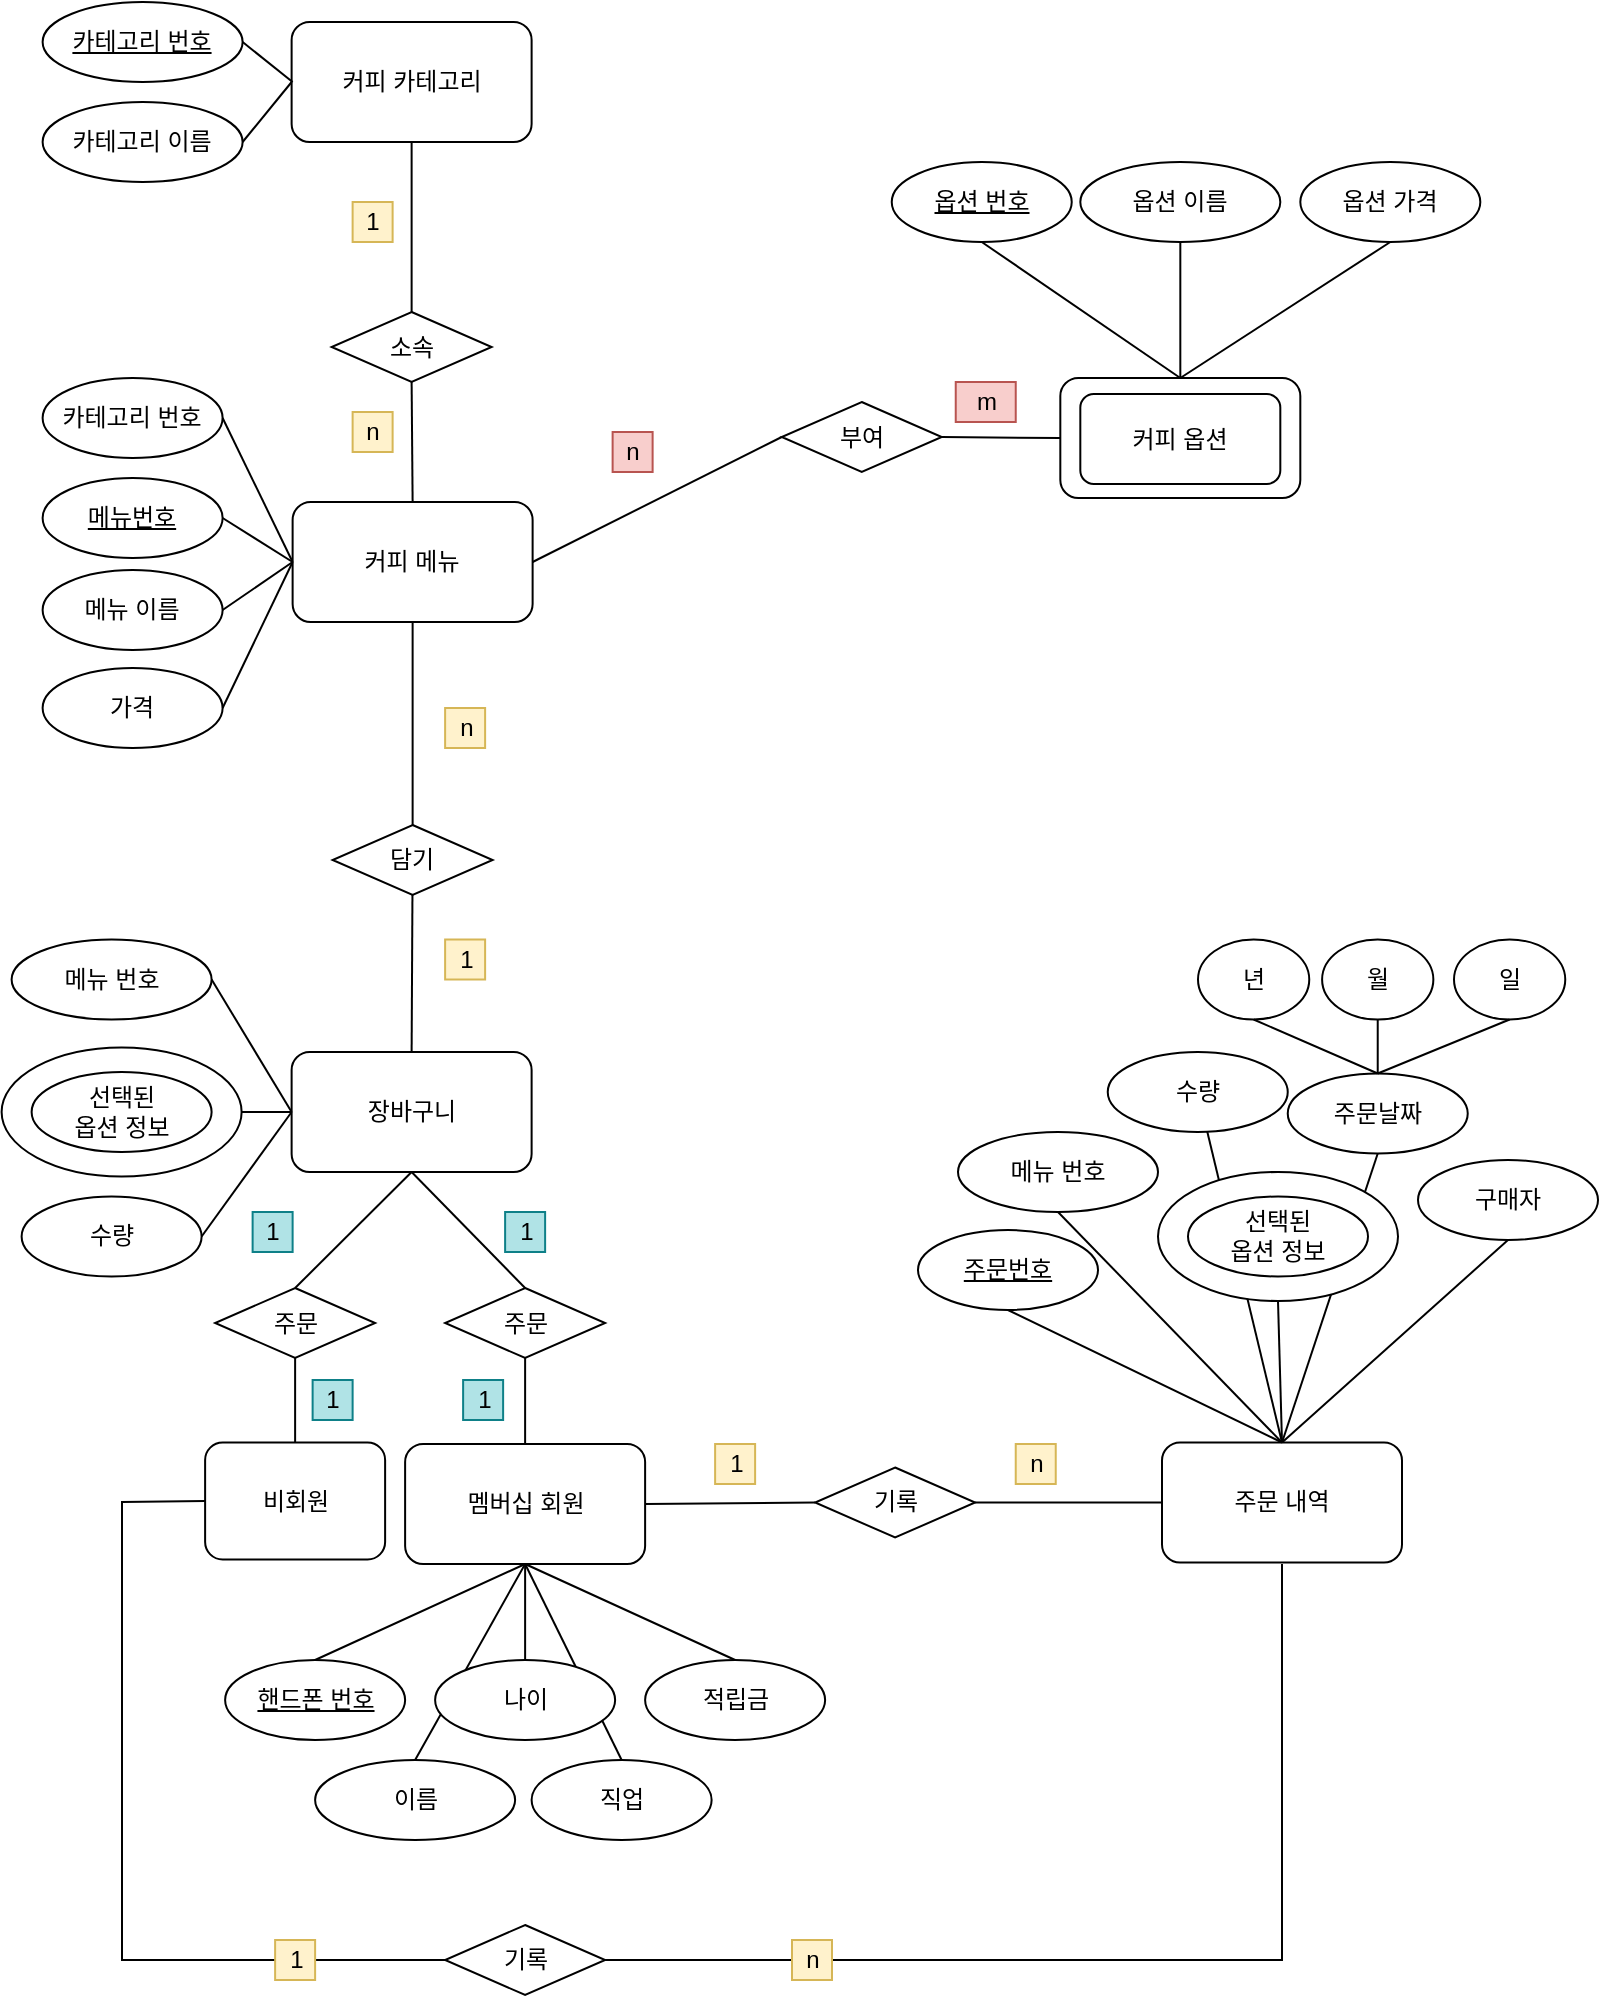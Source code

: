 <mxfile version="19.0.3" type="github">
  <diagram id="R2lEEEUBdFMjLlhIrx00" name="Page-1">
    <mxGraphModel dx="2249" dy="1931" grid="1" gridSize="10" guides="1" tooltips="1" connect="1" arrows="1" fold="1" page="1" pageScale="1" pageWidth="827" pageHeight="1169" math="0" shadow="0" extFonts="Permanent Marker^https://fonts.googleapis.com/css?family=Permanent+Marker">
      <root>
        <mxCell id="0" />
        <mxCell id="1" parent="0" />
        <mxCell id="pPfzWGEt-nVa5YvnVh0--32" value="" style="endArrow=none;html=1;rounded=0;entryX=0.5;entryY=0;entryDx=0;entryDy=0;exitX=0.5;exitY=1;exitDx=0;exitDy=0;" parent="1" source="VNDyjXSrR8N72qDSLMql-27" target="pPfzWGEt-nVa5YvnVh0--31" edge="1">
          <mxGeometry width="50" height="50" relative="1" as="geometry">
            <mxPoint x="-536.44" y="-372.75" as="sourcePoint" />
            <mxPoint x="-426.44" y="-331" as="targetPoint" />
          </mxGeometry>
        </mxCell>
        <mxCell id="D3WyuJAK8kUfvfJcthQa-40" value="" style="endArrow=none;html=1;rounded=0;entryX=0.5;entryY=1;entryDx=0;entryDy=0;exitX=0.5;exitY=0;exitDx=0;exitDy=0;" edge="1" parent="1" source="VNDyjXSrR8N72qDSLMql-43" target="VNDyjXSrR8N72qDSLMql-49">
          <mxGeometry width="50" height="50" relative="1" as="geometry">
            <mxPoint x="-230" y="-604" as="sourcePoint" />
            <mxPoint x="-180" y="-654" as="targetPoint" />
          </mxGeometry>
        </mxCell>
        <mxCell id="D3WyuJAK8kUfvfJcthQa-36" value="" style="endArrow=none;html=1;rounded=0;exitX=0.5;exitY=0;exitDx=0;exitDy=0;" edge="1" parent="1" source="VNDyjXSrR8N72qDSLMql-43" target="VNDyjXSrR8N72qDSLMql-48">
          <mxGeometry width="50" height="50" relative="1" as="geometry">
            <mxPoint x="-230" y="-604" as="sourcePoint" />
            <mxPoint x="-180" y="-564" as="targetPoint" />
          </mxGeometry>
        </mxCell>
        <mxCell id="D3WyuJAK8kUfvfJcthQa-34" value="" style="endArrow=none;html=1;rounded=0;exitX=0.5;exitY=1;exitDx=0;exitDy=0;entryX=0.5;entryY=0;entryDx=0;entryDy=0;" edge="1" parent="1" source="VNDyjXSrR8N72qDSLMql-46" target="VNDyjXSrR8N72qDSLMql-43">
          <mxGeometry width="50" height="50" relative="1" as="geometry">
            <mxPoint x="-355" y="-505.75" as="sourcePoint" />
            <mxPoint x="-180" y="-474" as="targetPoint" />
          </mxGeometry>
        </mxCell>
        <mxCell id="VNDyjXSrR8N72qDSLMql-7" value="커피 카테고리" style="rounded=1;whiteSpace=wrap;html=1;gradientColor=none;direction=east;rotation=0;flipV=1;flipH=1;" parent="1" vertex="1">
          <mxGeometry x="-673.19" y="-1143" width="120" height="60" as="geometry" />
        </mxCell>
        <mxCell id="VNDyjXSrR8N72qDSLMql-10" value="&lt;u&gt;카테고리 번호&lt;/u&gt;" style="ellipse;whiteSpace=wrap;html=1;rounded=0;" parent="1" vertex="1">
          <mxGeometry x="-797.69" y="-1153" width="100" height="40" as="geometry" />
        </mxCell>
        <mxCell id="VNDyjXSrR8N72qDSLMql-12" value="카테고리 이름" style="ellipse;whiteSpace=wrap;html=1;rounded=0;" parent="1" vertex="1">
          <mxGeometry x="-797.69" y="-1103" width="100" height="40" as="geometry" />
        </mxCell>
        <mxCell id="VNDyjXSrR8N72qDSLMql-23" value="소속" style="rhombus;whiteSpace=wrap;html=1;rounded=0;" parent="1" vertex="1">
          <mxGeometry x="-653.19" y="-998" width="80" height="35" as="geometry" />
        </mxCell>
        <mxCell id="VNDyjXSrR8N72qDSLMql-27" value="멤버십 회원" style="rounded=1;whiteSpace=wrap;html=1;" parent="1" vertex="1">
          <mxGeometry x="-616.44" y="-432" width="120" height="60" as="geometry" />
        </mxCell>
        <mxCell id="VNDyjXSrR8N72qDSLMql-30" value="이름" style="ellipse;whiteSpace=wrap;html=1;rounded=0;" parent="1" vertex="1">
          <mxGeometry x="-661.44" y="-274" width="100" height="40" as="geometry" />
        </mxCell>
        <mxCell id="VNDyjXSrR8N72qDSLMql-31" value="" style="endArrow=none;html=1;rounded=0;exitX=0.5;exitY=0;exitDx=0;exitDy=0;entryX=0.5;entryY=1;entryDx=0;entryDy=0;" parent="1" source="VNDyjXSrR8N72qDSLMql-30" target="VNDyjXSrR8N72qDSLMql-27" edge="1">
          <mxGeometry width="50" height="50" relative="1" as="geometry">
            <mxPoint x="-315.44" y="-182" as="sourcePoint" />
            <mxPoint x="-535.44" y="-372" as="targetPoint" />
          </mxGeometry>
        </mxCell>
        <mxCell id="VNDyjXSrR8N72qDSLMql-32" value="&lt;u&gt;핸드폰 번호&lt;/u&gt;" style="ellipse;whiteSpace=wrap;html=1;rounded=0;" parent="1" vertex="1">
          <mxGeometry x="-706.44" y="-324" width="90" height="40" as="geometry" />
        </mxCell>
        <mxCell id="VNDyjXSrR8N72qDSLMql-33" value="적립금" style="ellipse;whiteSpace=wrap;html=1;rounded=0;" parent="1" vertex="1">
          <mxGeometry x="-496.44" y="-324" width="90" height="40" as="geometry" />
        </mxCell>
        <mxCell id="VNDyjXSrR8N72qDSLMql-34" value="" style="endArrow=none;html=1;rounded=0;entryX=0.5;entryY=0;entryDx=0;entryDy=0;exitX=0.5;exitY=1;exitDx=0;exitDy=0;" parent="1" source="VNDyjXSrR8N72qDSLMql-27" target="VNDyjXSrR8N72qDSLMql-32" edge="1">
          <mxGeometry width="50" height="50" relative="1" as="geometry">
            <mxPoint x="-460" y="-464" as="sourcePoint" />
            <mxPoint x="-595.44" y="-232" as="targetPoint" />
          </mxGeometry>
        </mxCell>
        <mxCell id="VNDyjXSrR8N72qDSLMql-35" value="" style="endArrow=none;html=1;rounded=0;entryX=0.5;entryY=0;entryDx=0;entryDy=0;exitX=0.5;exitY=1;exitDx=0;exitDy=0;" parent="1" source="VNDyjXSrR8N72qDSLMql-27" target="VNDyjXSrR8N72qDSLMql-33" edge="1">
          <mxGeometry width="50" height="50" relative="1" as="geometry">
            <mxPoint x="-536.44" y="-372.75" as="sourcePoint" />
            <mxPoint x="-390.44" y="-332" as="targetPoint" />
          </mxGeometry>
        </mxCell>
        <mxCell id="VNDyjXSrR8N72qDSLMql-43" value="주문 내역" style="rounded=1;whiteSpace=wrap;html=1;" parent="1" vertex="1">
          <mxGeometry x="-238" y="-432.75" width="120" height="60" as="geometry" />
        </mxCell>
        <mxCell id="VNDyjXSrR8N72qDSLMql-46" value="메뉴 번호" style="ellipse;whiteSpace=wrap;html=1;rounded=0;" parent="1" vertex="1">
          <mxGeometry x="-340" y="-588" width="100" height="40" as="geometry" />
        </mxCell>
        <mxCell id="VNDyjXSrR8N72qDSLMql-49" value="주문날짜" style="ellipse;whiteSpace=wrap;html=1;rounded=0;" parent="1" vertex="1">
          <mxGeometry x="-175.13" y="-617.25" width="90" height="40" as="geometry" />
        </mxCell>
        <mxCell id="VNDyjXSrR8N72qDSLMql-70" value="커피 옵션" style="rounded=1;whiteSpace=wrap;html=1;" parent="1" vertex="1">
          <mxGeometry x="-288.84" y="-965" width="120" height="60" as="geometry" />
        </mxCell>
        <mxCell id="VNDyjXSrR8N72qDSLMql-72" value="&lt;u&gt;옵션 번호&lt;/u&gt;" style="ellipse;whiteSpace=wrap;html=1;rounded=0;" parent="1" vertex="1">
          <mxGeometry x="-373.13" y="-1073" width="90" height="40" as="geometry" />
        </mxCell>
        <mxCell id="VNDyjXSrR8N72qDSLMql-73" value="옵션 이름" style="ellipse;whiteSpace=wrap;html=1;rounded=0;" parent="1" vertex="1">
          <mxGeometry x="-278.84" y="-1073" width="100" height="40" as="geometry" />
        </mxCell>
        <mxCell id="VNDyjXSrR8N72qDSLMql-75" value="옵션 가격" style="ellipse;whiteSpace=wrap;html=1;rounded=0;" parent="1" vertex="1">
          <mxGeometry x="-168.84" y="-1073" width="90" height="40" as="geometry" />
        </mxCell>
        <mxCell id="VNDyjXSrR8N72qDSLMql-79" value="가격" style="ellipse;whiteSpace=wrap;html=1;rounded=0;" parent="1" vertex="1">
          <mxGeometry x="-797.69" y="-820" width="90" height="40" as="geometry" />
        </mxCell>
        <mxCell id="VNDyjXSrR8N72qDSLMql-92" value="구매자" style="ellipse;whiteSpace=wrap;html=1;rounded=0;" parent="1" vertex="1">
          <mxGeometry x="-110" y="-574" width="90" height="40" as="geometry" />
        </mxCell>
        <mxCell id="_uLtGZnAYqpJWhKQmBAT-6" value="커피 메뉴" style="rounded=1;whiteSpace=wrap;html=1;" parent="1" vertex="1">
          <mxGeometry x="-672.69" y="-903" width="120" height="60" as="geometry" />
        </mxCell>
        <mxCell id="_uLtGZnAYqpJWhKQmBAT-8" value="카테고리 번호" style="ellipse;whiteSpace=wrap;html=1;rounded=0;" parent="1" vertex="1">
          <mxGeometry x="-797.69" y="-965" width="90" height="40" as="geometry" />
        </mxCell>
        <mxCell id="_uLtGZnAYqpJWhKQmBAT-9" value="&lt;u&gt;메뉴번호&lt;/u&gt;" style="ellipse;whiteSpace=wrap;html=1;rounded=0;" parent="1" vertex="1">
          <mxGeometry x="-797.69" y="-915" width="90" height="40" as="geometry" />
        </mxCell>
        <mxCell id="_uLtGZnAYqpJWhKQmBAT-11" value="메뉴 이름" style="ellipse;whiteSpace=wrap;html=1;rounded=0;" parent="1" vertex="1">
          <mxGeometry x="-797.69" y="-869" width="90" height="40" as="geometry" />
        </mxCell>
        <mxCell id="_uLtGZnAYqpJWhKQmBAT-38" value="담기" style="rhombus;whiteSpace=wrap;html=1;rounded=0;" parent="1" vertex="1">
          <mxGeometry x="-652.69" y="-741.5" width="80" height="35" as="geometry" />
        </mxCell>
        <mxCell id="_uLtGZnAYqpJWhKQmBAT-52" value="부여" style="rhombus;whiteSpace=wrap;html=1;rounded=0;" parent="1" vertex="1">
          <mxGeometry x="-428.13" y="-953" width="80" height="35" as="geometry" />
        </mxCell>
        <mxCell id="_uLtGZnAYqpJWhKQmBAT-57" value="비회원" style="rounded=1;whiteSpace=wrap;html=1;" parent="1" vertex="1">
          <mxGeometry x="-716.44" y="-432.75" width="90" height="58.5" as="geometry" />
        </mxCell>
        <mxCell id="OKHSGFsuie3Eki310nX8-4" value="년" style="ellipse;whiteSpace=wrap;html=1;rounded=0;" parent="1" vertex="1">
          <mxGeometry x="-220.0" y="-684.25" width="55.63" height="40" as="geometry" />
        </mxCell>
        <mxCell id="OKHSGFsuie3Eki310nX8-5" value="월" style="ellipse;whiteSpace=wrap;html=1;rounded=0;" parent="1" vertex="1">
          <mxGeometry x="-157.95" y="-684.25" width="55.63" height="40" as="geometry" />
        </mxCell>
        <mxCell id="OKHSGFsuie3Eki310nX8-6" value="일" style="ellipse;whiteSpace=wrap;html=1;rounded=0;" parent="1" vertex="1">
          <mxGeometry x="-92" y="-684.25" width="55.63" height="40" as="geometry" />
        </mxCell>
        <mxCell id="OKHSGFsuie3Eki310nX8-7" value="" style="endArrow=none;html=1;rounded=0;entryX=0.5;entryY=0;entryDx=0;entryDy=0;exitX=0.5;exitY=1;exitDx=0;exitDy=0;" parent="1" source="OKHSGFsuie3Eki310nX8-4" target="VNDyjXSrR8N72qDSLMql-49" edge="1">
          <mxGeometry width="50" height="50" relative="1" as="geometry">
            <mxPoint x="-187.63" y="-463.5" as="sourcePoint" />
            <mxPoint x="-133.21" y="-569.213" as="targetPoint" />
          </mxGeometry>
        </mxCell>
        <mxCell id="OKHSGFsuie3Eki310nX8-8" value="" style="endArrow=none;html=1;rounded=0;entryX=0.5;entryY=0;entryDx=0;entryDy=0;exitX=0.5;exitY=1;exitDx=0;exitDy=0;" parent="1" source="OKHSGFsuie3Eki310nX8-5" edge="1" target="VNDyjXSrR8N72qDSLMql-49">
          <mxGeometry width="50" height="50" relative="1" as="geometry">
            <mxPoint x="-154.185" y="-533.5" as="sourcePoint" />
            <mxPoint x="-101.065" y="-563.5" as="targetPoint" />
          </mxGeometry>
        </mxCell>
        <mxCell id="OKHSGFsuie3Eki310nX8-9" value="" style="endArrow=none;html=1;rounded=0;exitX=0.5;exitY=1;exitDx=0;exitDy=0;entryX=0.5;entryY=0;entryDx=0;entryDy=0;" parent="1" source="OKHSGFsuie3Eki310nX8-6" target="VNDyjXSrR8N72qDSLMql-49" edge="1">
          <mxGeometry width="50" height="50" relative="1" as="geometry">
            <mxPoint x="-91.995" y="-533.5" as="sourcePoint" />
            <mxPoint x="-100.5" y="-599.5" as="targetPoint" />
          </mxGeometry>
        </mxCell>
        <mxCell id="pPfzWGEt-nVa5YvnVh0--6" value="" style="endArrow=none;html=1;rounded=0;exitX=0.5;exitY=0;exitDx=0;exitDy=0;entryX=0.5;entryY=1;entryDx=0;entryDy=0;" parent="1" source="_uLtGZnAYqpJWhKQmBAT-38" target="_uLtGZnAYqpJWhKQmBAT-6" edge="1">
          <mxGeometry width="50" height="50" relative="1" as="geometry">
            <mxPoint x="-717.69" y="-403" as="sourcePoint" />
            <mxPoint x="-602.69" y="-618" as="targetPoint" />
          </mxGeometry>
        </mxCell>
        <mxCell id="pPfzWGEt-nVa5YvnVh0--8" value="" style="endArrow=none;html=1;rounded=0;entryX=0.5;entryY=1;entryDx=0;entryDy=0;exitX=0.5;exitY=0;exitDx=0;exitDy=0;" parent="1" source="VNDyjXSrR8N72qDSLMql-23" target="VNDyjXSrR8N72qDSLMql-7" edge="1">
          <mxGeometry width="50" height="50" relative="1" as="geometry">
            <mxPoint x="-552.69" y="-993" as="sourcePoint" />
            <mxPoint x="-502.69" y="-1043" as="targetPoint" />
          </mxGeometry>
        </mxCell>
        <mxCell id="pPfzWGEt-nVa5YvnVh0--9" value="" style="endArrow=none;html=1;rounded=0;exitX=0.5;exitY=0;exitDx=0;exitDy=0;entryX=0.5;entryY=1;entryDx=0;entryDy=0;" parent="1" source="_uLtGZnAYqpJWhKQmBAT-6" target="VNDyjXSrR8N72qDSLMql-23" edge="1">
          <mxGeometry width="50" height="50" relative="1" as="geometry">
            <mxPoint x="-552.69" y="-993" as="sourcePoint" />
            <mxPoint x="-502.69" y="-1043" as="targetPoint" />
          </mxGeometry>
        </mxCell>
        <mxCell id="pPfzWGEt-nVa5YvnVh0--14" value="" style="endArrow=none;html=1;rounded=0;entryX=0;entryY=0.5;entryDx=0;entryDy=0;exitX=1;exitY=0.5;exitDx=0;exitDy=0;" parent="1" source="VNDyjXSrR8N72qDSLMql-12" target="VNDyjXSrR8N72qDSLMql-7" edge="1">
          <mxGeometry width="50" height="50" relative="1" as="geometry">
            <mxPoint x="-273.19" y="-843" as="sourcePoint" />
            <mxPoint x="-223.19" y="-893" as="targetPoint" />
          </mxGeometry>
        </mxCell>
        <mxCell id="pPfzWGEt-nVa5YvnVh0--15" value="" style="endArrow=none;html=1;rounded=0;entryX=1;entryY=0.5;entryDx=0;entryDy=0;" parent="1" target="VNDyjXSrR8N72qDSLMql-10" edge="1">
          <mxGeometry width="50" height="50" relative="1" as="geometry">
            <mxPoint x="-672.69" y="-1113" as="sourcePoint" />
            <mxPoint x="-603.19" y="-1073" as="targetPoint" />
          </mxGeometry>
        </mxCell>
        <mxCell id="pPfzWGEt-nVa5YvnVh0--21" value="" style="endArrow=none;html=1;rounded=0;exitX=1;exitY=0.5;exitDx=0;exitDy=0;entryX=0;entryY=0.5;entryDx=0;entryDy=0;" parent="1" source="_uLtGZnAYqpJWhKQmBAT-8" target="_uLtGZnAYqpJWhKQmBAT-6" edge="1">
          <mxGeometry width="50" height="50" relative="1" as="geometry">
            <mxPoint x="-272.69" y="-793" as="sourcePoint" />
            <mxPoint x="-222.69" y="-843" as="targetPoint" />
          </mxGeometry>
        </mxCell>
        <mxCell id="pPfzWGEt-nVa5YvnVh0--22" value="" style="endArrow=none;html=1;rounded=0;exitX=1;exitY=0.5;exitDx=0;exitDy=0;entryX=0;entryY=0.5;entryDx=0;entryDy=0;" parent="1" source="_uLtGZnAYqpJWhKQmBAT-9" target="_uLtGZnAYqpJWhKQmBAT-6" edge="1">
          <mxGeometry width="50" height="50" relative="1" as="geometry">
            <mxPoint x="-697.69" y="-933" as="sourcePoint" />
            <mxPoint x="-662.69" y="-863" as="targetPoint" />
          </mxGeometry>
        </mxCell>
        <mxCell id="pPfzWGEt-nVa5YvnVh0--23" value="" style="endArrow=none;html=1;rounded=0;exitX=1;exitY=0.5;exitDx=0;exitDy=0;entryX=0;entryY=0.5;entryDx=0;entryDy=0;" parent="1" source="_uLtGZnAYqpJWhKQmBAT-11" target="_uLtGZnAYqpJWhKQmBAT-6" edge="1">
          <mxGeometry width="50" height="50" relative="1" as="geometry">
            <mxPoint x="-697.69" y="-883" as="sourcePoint" />
            <mxPoint x="-672.69" y="-873" as="targetPoint" />
          </mxGeometry>
        </mxCell>
        <mxCell id="pPfzWGEt-nVa5YvnVh0--24" value="" style="endArrow=none;html=1;rounded=0;exitX=1;exitY=0.5;exitDx=0;exitDy=0;" parent="1" source="VNDyjXSrR8N72qDSLMql-79" edge="1">
          <mxGeometry width="50" height="50" relative="1" as="geometry">
            <mxPoint x="-697.69" y="-837" as="sourcePoint" />
            <mxPoint x="-672.69" y="-873" as="targetPoint" />
          </mxGeometry>
        </mxCell>
        <mxCell id="pPfzWGEt-nVa5YvnVh0--26" value="커피 옵션" style="rounded=1;whiteSpace=wrap;html=1;" parent="1" vertex="1">
          <mxGeometry x="-278.84" y="-957" width="100" height="45" as="geometry" />
        </mxCell>
        <mxCell id="pPfzWGEt-nVa5YvnVh0--28" value="나이" style="ellipse;whiteSpace=wrap;html=1;rounded=0;" parent="1" vertex="1">
          <mxGeometry x="-601.44" y="-324" width="90" height="40" as="geometry" />
        </mxCell>
        <mxCell id="pPfzWGEt-nVa5YvnVh0--29" value="" style="endArrow=none;html=1;rounded=0;entryX=0.5;entryY=0;entryDx=0;entryDy=0;exitX=0.5;exitY=1;exitDx=0;exitDy=0;" parent="1" source="VNDyjXSrR8N72qDSLMql-27" target="pPfzWGEt-nVa5YvnVh0--28" edge="1">
          <mxGeometry width="50" height="50" relative="1" as="geometry">
            <mxPoint x="-536.44" y="-372.75" as="sourcePoint" />
            <mxPoint x="-486.44" y="-331" as="targetPoint" />
          </mxGeometry>
        </mxCell>
        <mxCell id="pPfzWGEt-nVa5YvnVh0--31" value="직업" style="ellipse;whiteSpace=wrap;html=1;rounded=0;" parent="1" vertex="1">
          <mxGeometry x="-553.19" y="-274" width="90" height="40" as="geometry" />
        </mxCell>
        <mxCell id="pPfzWGEt-nVa5YvnVh0--34" value="" style="endArrow=none;html=1;rounded=0;entryX=0;entryY=0.5;entryDx=0;entryDy=0;exitX=1;exitY=0.5;exitDx=0;exitDy=0;" parent="1" source="_uLtGZnAYqpJWhKQmBAT-6" target="_uLtGZnAYqpJWhKQmBAT-52" edge="1">
          <mxGeometry width="50" height="50" relative="1" as="geometry">
            <mxPoint x="-553.19" y="-913" as="sourcePoint" />
            <mxPoint x="-503.19" y="-963" as="targetPoint" />
          </mxGeometry>
        </mxCell>
        <mxCell id="pPfzWGEt-nVa5YvnVh0--38" value="" style="endArrow=none;html=1;rounded=0;entryX=0;entryY=0.5;entryDx=0;entryDy=0;exitX=1;exitY=0.5;exitDx=0;exitDy=0;" parent="1" source="_uLtGZnAYqpJWhKQmBAT-52" target="VNDyjXSrR8N72qDSLMql-70" edge="1">
          <mxGeometry width="50" height="50" relative="1" as="geometry">
            <mxPoint x="-348.13" y="-945.5" as="sourcePoint" />
            <mxPoint x="-408.13" y="-865.5" as="targetPoint" />
          </mxGeometry>
        </mxCell>
        <mxCell id="pPfzWGEt-nVa5YvnVh0--39" value="" style="endArrow=none;html=1;rounded=0;entryX=0.5;entryY=1;entryDx=0;entryDy=0;exitX=0.5;exitY=0;exitDx=0;exitDy=0;" parent="1" source="VNDyjXSrR8N72qDSLMql-70" target="VNDyjXSrR8N72qDSLMql-72" edge="1">
          <mxGeometry width="50" height="50" relative="1" as="geometry">
            <mxPoint x="-198.13" y="-763" as="sourcePoint" />
            <mxPoint x="-148.13" y="-813" as="targetPoint" />
          </mxGeometry>
        </mxCell>
        <mxCell id="pPfzWGEt-nVa5YvnVh0--40" value="" style="endArrow=none;html=1;rounded=0;entryX=0.5;entryY=1;entryDx=0;entryDy=0;exitX=0.5;exitY=0;exitDx=0;exitDy=0;" parent="1" source="VNDyjXSrR8N72qDSLMql-70" target="VNDyjXSrR8N72qDSLMql-75" edge="1">
          <mxGeometry width="50" height="50" relative="1" as="geometry">
            <mxPoint x="-228.13" y="-963" as="sourcePoint" />
            <mxPoint x="-393.13" y="-1043" as="targetPoint" />
          </mxGeometry>
        </mxCell>
        <mxCell id="pPfzWGEt-nVa5YvnVh0--41" value="" style="endArrow=none;html=1;rounded=0;entryX=0.5;entryY=1;entryDx=0;entryDy=0;exitX=0.5;exitY=0;exitDx=0;exitDy=0;" parent="1" source="VNDyjXSrR8N72qDSLMql-70" target="VNDyjXSrR8N72qDSLMql-73" edge="1">
          <mxGeometry width="50" height="50" relative="1" as="geometry">
            <mxPoint x="23.12" y="-949.02" as="sourcePoint" />
            <mxPoint x="-44.93" y="-1033" as="targetPoint" />
          </mxGeometry>
        </mxCell>
        <mxCell id="ZSxbF1ZaAz4A589M91Cz-1" value="1" style="text;html=1;align=center;verticalAlign=middle;resizable=0;points=[];autosize=1;strokeColor=#d6b656;fillColor=#fff2cc;" parent="1" vertex="1">
          <mxGeometry x="-642.69" y="-1053" width="20" height="20" as="geometry" />
        </mxCell>
        <mxCell id="ZSxbF1ZaAz4A589M91Cz-2" value="n" style="text;html=1;align=center;verticalAlign=middle;resizable=0;points=[];autosize=1;strokeColor=#d6b656;fillColor=#fff2cc;" parent="1" vertex="1">
          <mxGeometry x="-642.69" y="-948" width="20" height="20" as="geometry" />
        </mxCell>
        <mxCell id="ZSxbF1ZaAz4A589M91Cz-3" value="n" style="text;html=1;align=center;verticalAlign=middle;resizable=0;points=[];autosize=1;strokeColor=#b85450;fillColor=#f8cecc;" parent="1" vertex="1">
          <mxGeometry x="-512.69" y="-938" width="20" height="20" as="geometry" />
        </mxCell>
        <mxCell id="ZSxbF1ZaAz4A589M91Cz-4" value="m" style="text;html=1;align=center;verticalAlign=middle;resizable=0;points=[];autosize=1;strokeColor=#b85450;fillColor=#f8cecc;" parent="1" vertex="1">
          <mxGeometry x="-341.13" y="-963" width="30" height="20" as="geometry" />
        </mxCell>
        <mxCell id="ZSxbF1ZaAz4A589M91Cz-44" value="장바구니" style="rounded=1;whiteSpace=wrap;html=1;" parent="1" vertex="1">
          <mxGeometry x="-673.19" y="-628" width="120" height="60" as="geometry" />
        </mxCell>
        <mxCell id="ZSxbF1ZaAz4A589M91Cz-47" value="메뉴 번호" style="ellipse;whiteSpace=wrap;html=1;rounded=0;" parent="1" vertex="1">
          <mxGeometry x="-813.19" y="-684.25" width="100" height="40" as="geometry" />
        </mxCell>
        <mxCell id="ZSxbF1ZaAz4A589M91Cz-48" value="" style="endArrow=none;html=1;rounded=0;exitX=1;exitY=0.5;exitDx=0;exitDy=0;entryX=0;entryY=0.5;entryDx=0;entryDy=0;" parent="1" source="ZSxbF1ZaAz4A589M91Cz-47" target="ZSxbF1ZaAz4A589M91Cz-44" edge="1">
          <mxGeometry width="50" height="50" relative="1" as="geometry">
            <mxPoint x="-8.19" y="-590.25" as="sourcePoint" />
            <mxPoint x="-278.19" y="-810.25" as="targetPoint" />
          </mxGeometry>
        </mxCell>
        <mxCell id="ZSxbF1ZaAz4A589M91Cz-49" value="수량" style="ellipse;whiteSpace=wrap;html=1;rounded=0;" parent="1" vertex="1">
          <mxGeometry x="-808.19" y="-555.75" width="90" height="40" as="geometry" />
        </mxCell>
        <mxCell id="ZSxbF1ZaAz4A589M91Cz-51" value="" style="endArrow=none;html=1;rounded=0;entryX=1;entryY=0.5;entryDx=0;entryDy=0;exitX=0;exitY=0.5;exitDx=0;exitDy=0;" parent="1" source="ZSxbF1ZaAz4A589M91Cz-44" target="ZSxbF1ZaAz4A589M91Cz-49" edge="1">
          <mxGeometry width="50" height="50" relative="1" as="geometry">
            <mxPoint x="-278.19" y="-814.25" as="sourcePoint" />
            <mxPoint x="-288.19" y="-640.25" as="targetPoint" />
          </mxGeometry>
        </mxCell>
        <mxCell id="ZSxbF1ZaAz4A589M91Cz-65" value="" style="ellipse;whiteSpace=wrap;html=1;rounded=0;" parent="1" vertex="1">
          <mxGeometry x="-818.19" y="-630.25" width="120" height="64.5" as="geometry" />
        </mxCell>
        <mxCell id="ZSxbF1ZaAz4A589M91Cz-67" value="선택된&lt;br&gt;옵션 정보" style="ellipse;whiteSpace=wrap;html=1;rounded=0;" parent="1" vertex="1">
          <mxGeometry x="-803.19" y="-618" width="90" height="40" as="geometry" />
        </mxCell>
        <mxCell id="ZSxbF1ZaAz4A589M91Cz-69" value="" style="endArrow=none;html=1;rounded=0;fontColor=#000000;exitX=1;exitY=0.5;exitDx=0;exitDy=0;entryX=0;entryY=0.5;entryDx=0;entryDy=0;" parent="1" source="ZSxbF1ZaAz4A589M91Cz-65" target="ZSxbF1ZaAz4A589M91Cz-44" edge="1">
          <mxGeometry width="50" height="50" relative="1" as="geometry">
            <mxPoint x="-198.19" y="-634.25" as="sourcePoint" />
            <mxPoint x="-278.19" y="-810.25" as="targetPoint" />
          </mxGeometry>
        </mxCell>
        <mxCell id="ZSxbF1ZaAz4A589M91Cz-70" value="" style="endArrow=none;html=1;rounded=0;exitX=0.5;exitY=0;exitDx=0;exitDy=0;" parent="1" source="ZSxbF1ZaAz4A589M91Cz-44" target="_uLtGZnAYqpJWhKQmBAT-38" edge="1">
          <mxGeometry width="50" height="50" relative="1" as="geometry">
            <mxPoint x="-602.69" y="-731.5" as="sourcePoint" />
            <mxPoint x="-610" y="-704" as="targetPoint" />
          </mxGeometry>
        </mxCell>
        <mxCell id="ZSxbF1ZaAz4A589M91Cz-71" value="" style="ellipse;whiteSpace=wrap;html=1;rounded=0;" parent="1" vertex="1">
          <mxGeometry x="-240.0" y="-568" width="120" height="64.5" as="geometry" />
        </mxCell>
        <mxCell id="ZSxbF1ZaAz4A589M91Cz-72" value="선택된&lt;br&gt;옵션 정보" style="ellipse;whiteSpace=wrap;html=1;rounded=0;" parent="1" vertex="1">
          <mxGeometry x="-225.0" y="-555.75" width="90" height="40" as="geometry" />
        </mxCell>
        <mxCell id="VNDyjXSrR8N72qDSLMql-45" value="&lt;u&gt;주문번호&lt;/u&gt;" style="ellipse;whiteSpace=wrap;html=1;rounded=0;" parent="1" vertex="1">
          <mxGeometry x="-360" y="-539" width="90" height="40" as="geometry" />
        </mxCell>
        <mxCell id="VNDyjXSrR8N72qDSLMql-48" value="수량" style="ellipse;whiteSpace=wrap;html=1;rounded=0;" parent="1" vertex="1">
          <mxGeometry x="-265.13" y="-628" width="90" height="40" as="geometry" />
        </mxCell>
        <mxCell id="D3WyuJAK8kUfvfJcthQa-6" value="" style="endArrow=none;html=1;rounded=0;exitX=0.5;exitY=0;exitDx=0;exitDy=0;entryX=0.5;entryY=1;entryDx=0;entryDy=0;startArrow=none;" edge="1" parent="1" source="D3WyuJAK8kUfvfJcthQa-9" target="ZSxbF1ZaAz4A589M91Cz-44">
          <mxGeometry width="50" height="50" relative="1" as="geometry">
            <mxPoint x="-360" y="-644" as="sourcePoint" />
            <mxPoint x="-310" y="-694" as="targetPoint" />
          </mxGeometry>
        </mxCell>
        <mxCell id="D3WyuJAK8kUfvfJcthQa-7" value="" style="endArrow=none;html=1;rounded=0;exitX=0.5;exitY=0;exitDx=0;exitDy=0;entryX=0.5;entryY=1;entryDx=0;entryDy=0;startArrow=none;" edge="1" parent="1" source="D3WyuJAK8kUfvfJcthQa-8" target="ZSxbF1ZaAz4A589M91Cz-44">
          <mxGeometry width="50" height="50" relative="1" as="geometry">
            <mxPoint x="-360" y="-644" as="sourcePoint" />
            <mxPoint x="-310" y="-694" as="targetPoint" />
          </mxGeometry>
        </mxCell>
        <mxCell id="D3WyuJAK8kUfvfJcthQa-9" value="주문" style="rhombus;whiteSpace=wrap;html=1;rounded=0;" vertex="1" parent="1">
          <mxGeometry x="-711.44" y="-510" width="80" height="35" as="geometry" />
        </mxCell>
        <mxCell id="D3WyuJAK8kUfvfJcthQa-10" value="" style="endArrow=none;html=1;rounded=0;exitX=0.5;exitY=0;exitDx=0;exitDy=0;entryX=0.5;entryY=1;entryDx=0;entryDy=0;" edge="1" parent="1" source="_uLtGZnAYqpJWhKQmBAT-57" target="D3WyuJAK8kUfvfJcthQa-9">
          <mxGeometry width="50" height="50" relative="1" as="geometry">
            <mxPoint x="-723" y="-432" as="sourcePoint" />
            <mxPoint x="-611.19" y="-526" as="targetPoint" />
          </mxGeometry>
        </mxCell>
        <mxCell id="D3WyuJAK8kUfvfJcthQa-8" value="주문" style="rhombus;whiteSpace=wrap;html=1;rounded=0;" vertex="1" parent="1">
          <mxGeometry x="-596.44" y="-510" width="80" height="35" as="geometry" />
        </mxCell>
        <mxCell id="D3WyuJAK8kUfvfJcthQa-11" value="" style="endArrow=none;html=1;rounded=0;exitX=0.5;exitY=0;exitDx=0;exitDy=0;entryX=0.5;entryY=1;entryDx=0;entryDy=0;" edge="1" parent="1" source="VNDyjXSrR8N72qDSLMql-27" target="D3WyuJAK8kUfvfJcthQa-8">
          <mxGeometry width="50" height="50" relative="1" as="geometry">
            <mxPoint x="-536.44" y="-432.75" as="sourcePoint" />
            <mxPoint x="-611.19" y="-526" as="targetPoint" />
          </mxGeometry>
        </mxCell>
        <mxCell id="D3WyuJAK8kUfvfJcthQa-20" value="기록" style="rhombus;whiteSpace=wrap;html=1;rounded=0;" vertex="1" parent="1">
          <mxGeometry x="-596.44" y="-191.5" width="80" height="35" as="geometry" />
        </mxCell>
        <mxCell id="D3WyuJAK8kUfvfJcthQa-25" value="" style="endArrow=none;html=1;rounded=0;entryX=0;entryY=0.5;entryDx=0;entryDy=0;exitX=0;exitY=0.5;exitDx=0;exitDy=0;" edge="1" parent="1" source="D3WyuJAK8kUfvfJcthQa-20" target="_uLtGZnAYqpJWhKQmBAT-57">
          <mxGeometry width="50" height="50" relative="1" as="geometry">
            <mxPoint x="-758" y="-92" as="sourcePoint" />
            <mxPoint x="-775" y="-361" as="targetPoint" />
            <Array as="points">
              <mxPoint x="-758" y="-174" />
              <mxPoint x="-758" y="-403" />
            </Array>
          </mxGeometry>
        </mxCell>
        <mxCell id="D3WyuJAK8kUfvfJcthQa-26" value="기록" style="rhombus;whiteSpace=wrap;html=1;rounded=0;" vertex="1" parent="1">
          <mxGeometry x="-411.44" y="-420.25" width="80" height="35" as="geometry" />
        </mxCell>
        <mxCell id="D3WyuJAK8kUfvfJcthQa-27" value="" style="endArrow=none;html=1;rounded=0;exitX=1;exitY=0.5;exitDx=0;exitDy=0;entryX=0;entryY=0.5;entryDx=0;entryDy=0;" edge="1" parent="1" source="VNDyjXSrR8N72qDSLMql-27" target="D3WyuJAK8kUfvfJcthQa-26">
          <mxGeometry width="50" height="50" relative="1" as="geometry">
            <mxPoint x="-476.44" y="-402.75" as="sourcePoint" />
            <mxPoint x="-308" y="-332" as="targetPoint" />
          </mxGeometry>
        </mxCell>
        <mxCell id="D3WyuJAK8kUfvfJcthQa-28" value="" style="endArrow=none;html=1;rounded=0;exitX=1;exitY=0.5;exitDx=0;exitDy=0;" edge="1" parent="1" source="D3WyuJAK8kUfvfJcthQa-26" target="VNDyjXSrR8N72qDSLMql-43">
          <mxGeometry width="50" height="50" relative="1" as="geometry">
            <mxPoint x="-455.44" y="-392" as="sourcePoint" />
            <mxPoint x="-379.13" y="-392" as="targetPoint" />
          </mxGeometry>
        </mxCell>
        <mxCell id="D3WyuJAK8kUfvfJcthQa-29" value="" style="endArrow=none;html=1;rounded=0;exitX=1;exitY=0.5;exitDx=0;exitDy=0;" edge="1" parent="1" source="D3WyuJAK8kUfvfJcthQa-20">
          <mxGeometry width="50" height="50" relative="1" as="geometry">
            <mxPoint x="-490.69" y="-101.59" as="sourcePoint" />
            <mxPoint x="-178" y="-372" as="targetPoint" />
            <Array as="points">
              <mxPoint x="-178" y="-174" />
            </Array>
          </mxGeometry>
        </mxCell>
        <mxCell id="D3WyuJAK8kUfvfJcthQa-33" value="" style="endArrow=none;html=1;rounded=0;exitX=0.5;exitY=1;exitDx=0;exitDy=0;entryX=0.5;entryY=0;entryDx=0;entryDy=0;" edge="1" parent="1" source="VNDyjXSrR8N72qDSLMql-45" target="VNDyjXSrR8N72qDSLMql-43">
          <mxGeometry width="50" height="50" relative="1" as="geometry">
            <mxPoint x="-313" y="-457" as="sourcePoint" />
            <mxPoint x="-178" y="-612" as="targetPoint" />
          </mxGeometry>
        </mxCell>
        <mxCell id="D3WyuJAK8kUfvfJcthQa-38" value="" style="endArrow=none;html=1;rounded=0;entryX=0.5;entryY=1;entryDx=0;entryDy=0;exitX=0.5;exitY=0;exitDx=0;exitDy=0;" edge="1" parent="1" source="VNDyjXSrR8N72qDSLMql-43" target="VNDyjXSrR8N72qDSLMql-92">
          <mxGeometry width="50" height="50" relative="1" as="geometry">
            <mxPoint x="-230" y="-604" as="sourcePoint" />
            <mxPoint x="-180" y="-654" as="targetPoint" />
          </mxGeometry>
        </mxCell>
        <mxCell id="D3WyuJAK8kUfvfJcthQa-43" value="" style="endArrow=none;html=1;rounded=0;exitX=0.5;exitY=1;exitDx=0;exitDy=0;entryX=0.5;entryY=0;entryDx=0;entryDy=0;" edge="1" parent="1" source="ZSxbF1ZaAz4A589M91Cz-71" target="VNDyjXSrR8N72qDSLMql-43">
          <mxGeometry width="50" height="50" relative="1" as="geometry">
            <mxPoint x="-178" y="-461.5" as="sourcePoint" />
            <mxPoint x="-178" y="-612" as="targetPoint" />
          </mxGeometry>
        </mxCell>
        <mxCell id="D3WyuJAK8kUfvfJcthQa-44" value="1" style="text;html=1;align=center;verticalAlign=middle;resizable=0;points=[];autosize=1;strokeColor=#d6b656;fillColor=#fff2cc;direction=south;" vertex="1" parent="1">
          <mxGeometry x="-596.44" y="-684.25" width="20" height="20" as="geometry" />
        </mxCell>
        <mxCell id="D3WyuJAK8kUfvfJcthQa-45" value="n" style="text;html=1;align=center;verticalAlign=middle;resizable=0;points=[];autosize=1;strokeColor=#d6b656;fillColor=#fff2cc;" vertex="1" parent="1">
          <mxGeometry x="-596.44" y="-800" width="20" height="20" as="geometry" />
        </mxCell>
        <mxCell id="D3WyuJAK8kUfvfJcthQa-46" value="1" style="text;html=1;align=center;verticalAlign=middle;resizable=0;points=[];autosize=1;strokeColor=#0e8088;fillColor=#b0e3e6;" vertex="1" parent="1">
          <mxGeometry x="-566.44" y="-548" width="20" height="20" as="geometry" />
        </mxCell>
        <mxCell id="D3WyuJAK8kUfvfJcthQa-73" value="1" style="text;html=1;align=center;verticalAlign=middle;resizable=0;points=[];autosize=1;strokeColor=#0e8088;fillColor=#b0e3e6;" vertex="1" parent="1">
          <mxGeometry x="-692.69" y="-548" width="20" height="20" as="geometry" />
        </mxCell>
        <mxCell id="D3WyuJAK8kUfvfJcthQa-74" value="1" style="text;html=1;align=center;verticalAlign=middle;resizable=0;points=[];autosize=1;strokeColor=#0e8088;fillColor=#b0e3e6;" vertex="1" parent="1">
          <mxGeometry x="-587.44" y="-464" width="20" height="20" as="geometry" />
        </mxCell>
        <mxCell id="D3WyuJAK8kUfvfJcthQa-75" value="1" style="text;html=1;align=center;verticalAlign=middle;resizable=0;points=[];autosize=1;strokeColor=#0e8088;fillColor=#b0e3e6;" vertex="1" parent="1">
          <mxGeometry x="-662.69" y="-464" width="20" height="20" as="geometry" />
        </mxCell>
        <mxCell id="D3WyuJAK8kUfvfJcthQa-76" value="1" style="text;html=1;align=center;verticalAlign=middle;resizable=0;points=[];autosize=1;strokeColor=#d6b656;fillColor=#fff2cc;" vertex="1" parent="1">
          <mxGeometry x="-681.44" y="-184" width="20" height="20" as="geometry" />
        </mxCell>
        <mxCell id="D3WyuJAK8kUfvfJcthQa-77" value="n" style="text;html=1;align=center;verticalAlign=middle;resizable=0;points=[];autosize=1;strokeColor=#d6b656;fillColor=#fff2cc;" vertex="1" parent="1">
          <mxGeometry x="-423.0" y="-184" width="20" height="20" as="geometry" />
        </mxCell>
        <mxCell id="D3WyuJAK8kUfvfJcthQa-78" value="1" style="text;html=1;align=center;verticalAlign=middle;resizable=0;points=[];autosize=1;strokeColor=#d6b656;fillColor=#fff2cc;" vertex="1" parent="1">
          <mxGeometry x="-461.44" y="-432" width="20" height="20" as="geometry" />
        </mxCell>
        <mxCell id="D3WyuJAK8kUfvfJcthQa-79" value="n" style="text;html=1;align=center;verticalAlign=middle;resizable=0;points=[];autosize=1;strokeColor=#d6b656;fillColor=#fff2cc;" vertex="1" parent="1">
          <mxGeometry x="-311.13" y="-432" width="20" height="20" as="geometry" />
        </mxCell>
      </root>
    </mxGraphModel>
  </diagram>
</mxfile>
